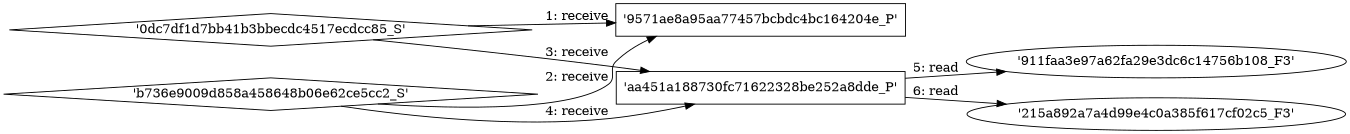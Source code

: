 digraph "D:\Learning\Paper\apt\基于CTI的攻击预警\Dataset\攻击图\ASGfromALLCTI\Netflix Phishing Campaign Spikes in Brazil with Account UpdateSuspended Tricks.dot" {
rankdir="LR"
size="9"
fixedsize="false"
splines="true"
nodesep=0.3
ranksep=0
fontsize=10
overlap="scalexy"
engine= "neato"
	"'9571ae8a95aa77457bcbdc4bc164204e_P'" [node_type=Process shape=box]
	"'0dc7df1d7bb41b3bbecdc4517ecdcc85_S'" [node_type=Socket shape=diamond]
	"'0dc7df1d7bb41b3bbecdc4517ecdcc85_S'" -> "'9571ae8a95aa77457bcbdc4bc164204e_P'" [label="1: receive"]
	"'9571ae8a95aa77457bcbdc4bc164204e_P'" [node_type=Process shape=box]
	"'b736e9009d858a458648b06e62ce5cc2_S'" [node_type=Socket shape=diamond]
	"'b736e9009d858a458648b06e62ce5cc2_S'" -> "'9571ae8a95aa77457bcbdc4bc164204e_P'" [label="2: receive"]
	"'aa451a188730fc71622328be252a8dde_P'" [node_type=Process shape=box]
	"'0dc7df1d7bb41b3bbecdc4517ecdcc85_S'" [node_type=Socket shape=diamond]
	"'0dc7df1d7bb41b3bbecdc4517ecdcc85_S'" -> "'aa451a188730fc71622328be252a8dde_P'" [label="3: receive"]
	"'aa451a188730fc71622328be252a8dde_P'" [node_type=Process shape=box]
	"'b736e9009d858a458648b06e62ce5cc2_S'" [node_type=Socket shape=diamond]
	"'b736e9009d858a458648b06e62ce5cc2_S'" -> "'aa451a188730fc71622328be252a8dde_P'" [label="4: receive"]
	"'911faa3e97a62fa29e3dc6c14756b108_F3'" [node_type=file shape=ellipse]
	"'aa451a188730fc71622328be252a8dde_P'" [node_type=Process shape=box]
	"'aa451a188730fc71622328be252a8dde_P'" -> "'911faa3e97a62fa29e3dc6c14756b108_F3'" [label="5: read"]
	"'215a892a7a4d99e4c0a385f617cf02c5_F3'" [node_type=file shape=ellipse]
	"'aa451a188730fc71622328be252a8dde_P'" [node_type=Process shape=box]
	"'aa451a188730fc71622328be252a8dde_P'" -> "'215a892a7a4d99e4c0a385f617cf02c5_F3'" [label="6: read"]
}
